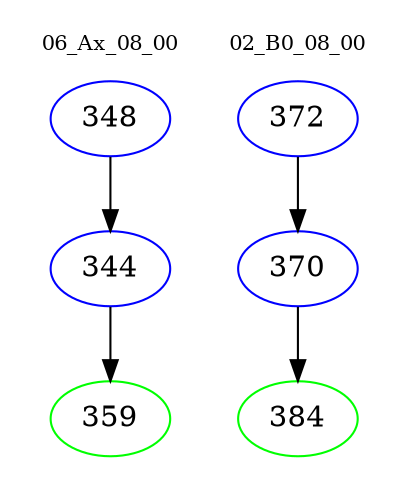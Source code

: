 digraph{
subgraph cluster_0 {
color = white
label = "06_Ax_08_00";
fontsize=10;
T0_348 [label="348", color="blue"]
T0_348 -> T0_344 [color="black"]
T0_344 [label="344", color="blue"]
T0_344 -> T0_359 [color="black"]
T0_359 [label="359", color="green"]
}
subgraph cluster_1 {
color = white
label = "02_B0_08_00";
fontsize=10;
T1_372 [label="372", color="blue"]
T1_372 -> T1_370 [color="black"]
T1_370 [label="370", color="blue"]
T1_370 -> T1_384 [color="black"]
T1_384 [label="384", color="green"]
}
}
